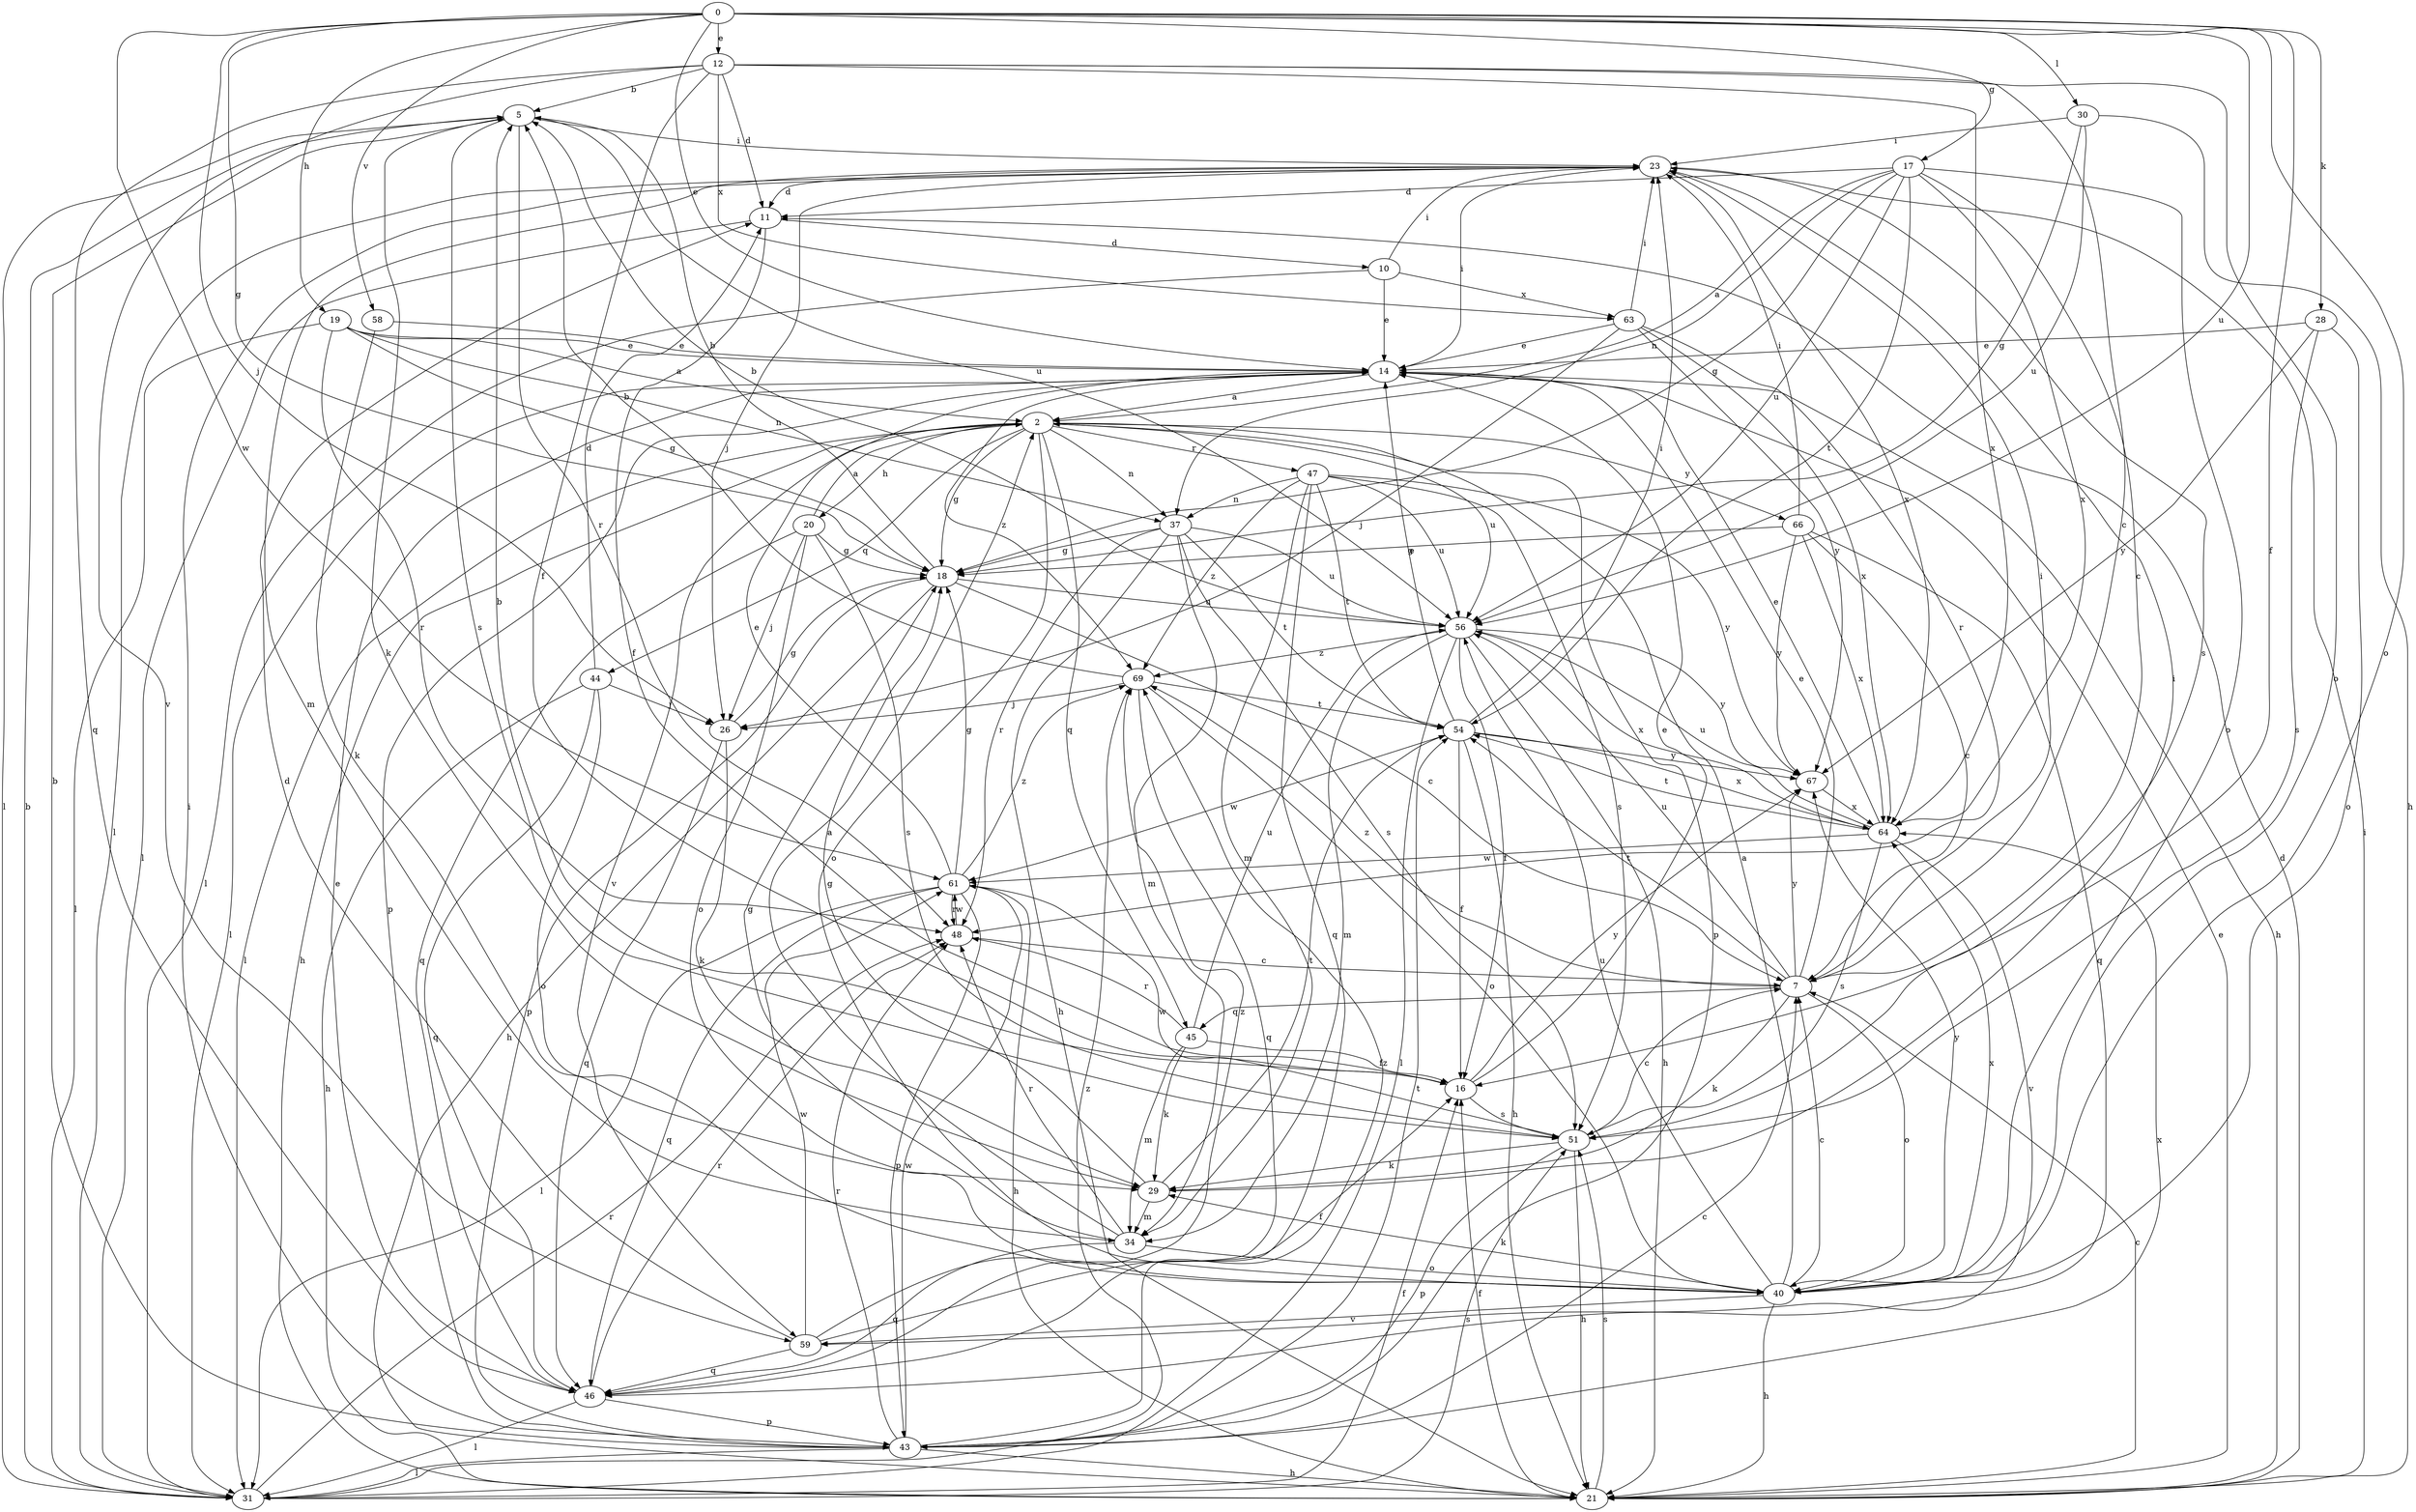 strict digraph  {
0;
2;
5;
7;
10;
11;
12;
14;
16;
17;
18;
19;
20;
21;
23;
26;
28;
29;
30;
31;
34;
37;
40;
43;
44;
45;
46;
47;
48;
51;
54;
56;
58;
59;
61;
63;
64;
66;
67;
69;
0 -> 12  [label=e];
0 -> 14  [label=e];
0 -> 16  [label=f];
0 -> 17  [label=g];
0 -> 18  [label=g];
0 -> 19  [label=h];
0 -> 26  [label=j];
0 -> 28  [label=k];
0 -> 30  [label=l];
0 -> 40  [label=o];
0 -> 56  [label=u];
0 -> 58  [label=v];
0 -> 61  [label=w];
2 -> 18  [label=g];
2 -> 20  [label=h];
2 -> 21  [label=h];
2 -> 31  [label=l];
2 -> 37  [label=n];
2 -> 40  [label=o];
2 -> 43  [label=p];
2 -> 44  [label=q];
2 -> 45  [label=q];
2 -> 47  [label=r];
2 -> 56  [label=u];
2 -> 59  [label=v];
2 -> 66  [label=y];
5 -> 23  [label=i];
5 -> 29  [label=k];
5 -> 31  [label=l];
5 -> 48  [label=r];
5 -> 51  [label=s];
5 -> 56  [label=u];
7 -> 14  [label=e];
7 -> 23  [label=i];
7 -> 29  [label=k];
7 -> 40  [label=o];
7 -> 45  [label=q];
7 -> 54  [label=t];
7 -> 56  [label=u];
7 -> 67  [label=y];
7 -> 69  [label=z];
10 -> 14  [label=e];
10 -> 23  [label=i];
10 -> 31  [label=l];
10 -> 63  [label=x];
11 -> 10  [label=d];
11 -> 16  [label=f];
11 -> 31  [label=l];
12 -> 5  [label=b];
12 -> 7  [label=c];
12 -> 11  [label=d];
12 -> 16  [label=f];
12 -> 40  [label=o];
12 -> 46  [label=q];
12 -> 59  [label=v];
12 -> 63  [label=x];
12 -> 64  [label=x];
14 -> 2  [label=a];
14 -> 21  [label=h];
14 -> 23  [label=i];
14 -> 31  [label=l];
14 -> 43  [label=p];
14 -> 69  [label=z];
16 -> 5  [label=b];
16 -> 14  [label=e];
16 -> 51  [label=s];
16 -> 67  [label=y];
17 -> 2  [label=a];
17 -> 7  [label=c];
17 -> 11  [label=d];
17 -> 18  [label=g];
17 -> 37  [label=n];
17 -> 40  [label=o];
17 -> 54  [label=t];
17 -> 56  [label=u];
17 -> 64  [label=x];
18 -> 5  [label=b];
18 -> 7  [label=c];
18 -> 21  [label=h];
18 -> 43  [label=p];
18 -> 56  [label=u];
19 -> 2  [label=a];
19 -> 14  [label=e];
19 -> 18  [label=g];
19 -> 31  [label=l];
19 -> 37  [label=n];
19 -> 48  [label=r];
20 -> 2  [label=a];
20 -> 18  [label=g];
20 -> 26  [label=j];
20 -> 40  [label=o];
20 -> 46  [label=q];
20 -> 51  [label=s];
21 -> 7  [label=c];
21 -> 11  [label=d];
21 -> 14  [label=e];
21 -> 16  [label=f];
21 -> 23  [label=i];
21 -> 51  [label=s];
23 -> 11  [label=d];
23 -> 26  [label=j];
23 -> 31  [label=l];
23 -> 34  [label=m];
23 -> 51  [label=s];
23 -> 64  [label=x];
26 -> 18  [label=g];
26 -> 29  [label=k];
26 -> 46  [label=q];
28 -> 14  [label=e];
28 -> 40  [label=o];
28 -> 51  [label=s];
28 -> 67  [label=y];
29 -> 18  [label=g];
29 -> 23  [label=i];
29 -> 34  [label=m];
29 -> 54  [label=t];
30 -> 18  [label=g];
30 -> 21  [label=h];
30 -> 23  [label=i];
30 -> 56  [label=u];
31 -> 5  [label=b];
31 -> 16  [label=f];
31 -> 48  [label=r];
31 -> 51  [label=s];
31 -> 69  [label=z];
34 -> 2  [label=a];
34 -> 18  [label=g];
34 -> 40  [label=o];
34 -> 46  [label=q];
34 -> 48  [label=r];
37 -> 18  [label=g];
37 -> 21  [label=h];
37 -> 34  [label=m];
37 -> 48  [label=r];
37 -> 51  [label=s];
37 -> 54  [label=t];
37 -> 56  [label=u];
40 -> 2  [label=a];
40 -> 7  [label=c];
40 -> 21  [label=h];
40 -> 29  [label=k];
40 -> 56  [label=u];
40 -> 59  [label=v];
40 -> 64  [label=x];
40 -> 67  [label=y];
43 -> 5  [label=b];
43 -> 7  [label=c];
43 -> 21  [label=h];
43 -> 23  [label=i];
43 -> 31  [label=l];
43 -> 48  [label=r];
43 -> 54  [label=t];
43 -> 61  [label=w];
43 -> 64  [label=x];
43 -> 69  [label=z];
44 -> 11  [label=d];
44 -> 21  [label=h];
44 -> 26  [label=j];
44 -> 40  [label=o];
44 -> 46  [label=q];
45 -> 16  [label=f];
45 -> 29  [label=k];
45 -> 34  [label=m];
45 -> 48  [label=r];
45 -> 56  [label=u];
46 -> 14  [label=e];
46 -> 31  [label=l];
46 -> 43  [label=p];
46 -> 48  [label=r];
47 -> 34  [label=m];
47 -> 37  [label=n];
47 -> 46  [label=q];
47 -> 51  [label=s];
47 -> 54  [label=t];
47 -> 56  [label=u];
47 -> 67  [label=y];
47 -> 69  [label=z];
48 -> 7  [label=c];
48 -> 61  [label=w];
51 -> 7  [label=c];
51 -> 21  [label=h];
51 -> 29  [label=k];
51 -> 43  [label=p];
51 -> 61  [label=w];
54 -> 14  [label=e];
54 -> 16  [label=f];
54 -> 21  [label=h];
54 -> 23  [label=i];
54 -> 61  [label=w];
54 -> 64  [label=x];
54 -> 67  [label=y];
56 -> 5  [label=b];
56 -> 16  [label=f];
56 -> 21  [label=h];
56 -> 31  [label=l];
56 -> 34  [label=m];
56 -> 64  [label=x];
56 -> 67  [label=y];
56 -> 69  [label=z];
58 -> 14  [label=e];
58 -> 29  [label=k];
59 -> 11  [label=d];
59 -> 16  [label=f];
59 -> 46  [label=q];
59 -> 61  [label=w];
59 -> 69  [label=z];
61 -> 14  [label=e];
61 -> 18  [label=g];
61 -> 21  [label=h];
61 -> 31  [label=l];
61 -> 43  [label=p];
61 -> 46  [label=q];
61 -> 48  [label=r];
61 -> 69  [label=z];
63 -> 14  [label=e];
63 -> 23  [label=i];
63 -> 26  [label=j];
63 -> 48  [label=r];
63 -> 64  [label=x];
63 -> 67  [label=y];
64 -> 14  [label=e];
64 -> 51  [label=s];
64 -> 54  [label=t];
64 -> 56  [label=u];
64 -> 59  [label=v];
64 -> 61  [label=w];
66 -> 7  [label=c];
66 -> 18  [label=g];
66 -> 23  [label=i];
66 -> 46  [label=q];
66 -> 64  [label=x];
66 -> 67  [label=y];
67 -> 64  [label=x];
69 -> 5  [label=b];
69 -> 26  [label=j];
69 -> 40  [label=o];
69 -> 46  [label=q];
69 -> 54  [label=t];
}
